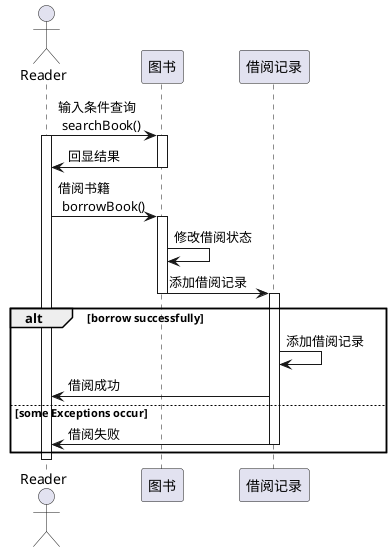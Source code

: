 @startuml
actor Reader
participant "图书" as book
participant "借阅记录" as borrowNotice

Reader -> book :输入条件查询\n searchBook()
activate Reader
activate book
book -> Reader :回显结果
deactivate book
Reader -> book :借阅书籍\n borrowBook()
activate book
book -> book :修改借阅状态
book -> borrowNotice :添加借阅记录
deactivate book
activate borrowNotice
alt borrow successfully
    borrowNotice -> borrowNotice :添加借阅记录
    borrowNotice -> Reader :借阅成功
else some Exceptions occur
    borrowNotice -> Reader :借阅失败
    deactivate borrowNotice
end
deactivate Reader
@enduml